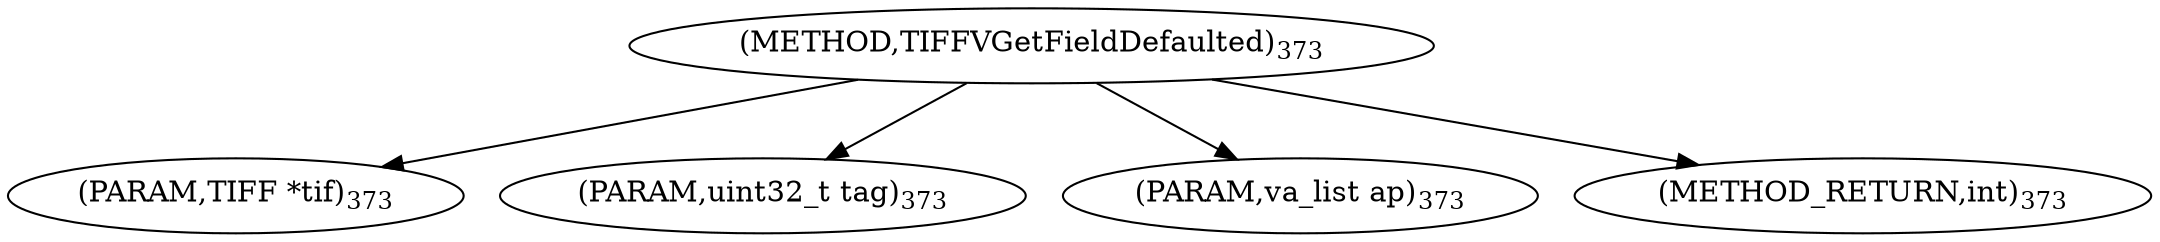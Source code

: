 digraph "TIFFVGetFieldDefaulted" {  
"8541" [label = <(METHOD,TIFFVGetFieldDefaulted)<SUB>373</SUB>> ]
"8542" [label = <(PARAM,TIFF *tif)<SUB>373</SUB>> ]
"8543" [label = <(PARAM,uint32_t tag)<SUB>373</SUB>> ]
"8544" [label = <(PARAM,va_list ap)<SUB>373</SUB>> ]
"8545" [label = <(METHOD_RETURN,int)<SUB>373</SUB>> ]
  "8541" -> "8542" 
  "8541" -> "8543" 
  "8541" -> "8544" 
  "8541" -> "8545" 
}
